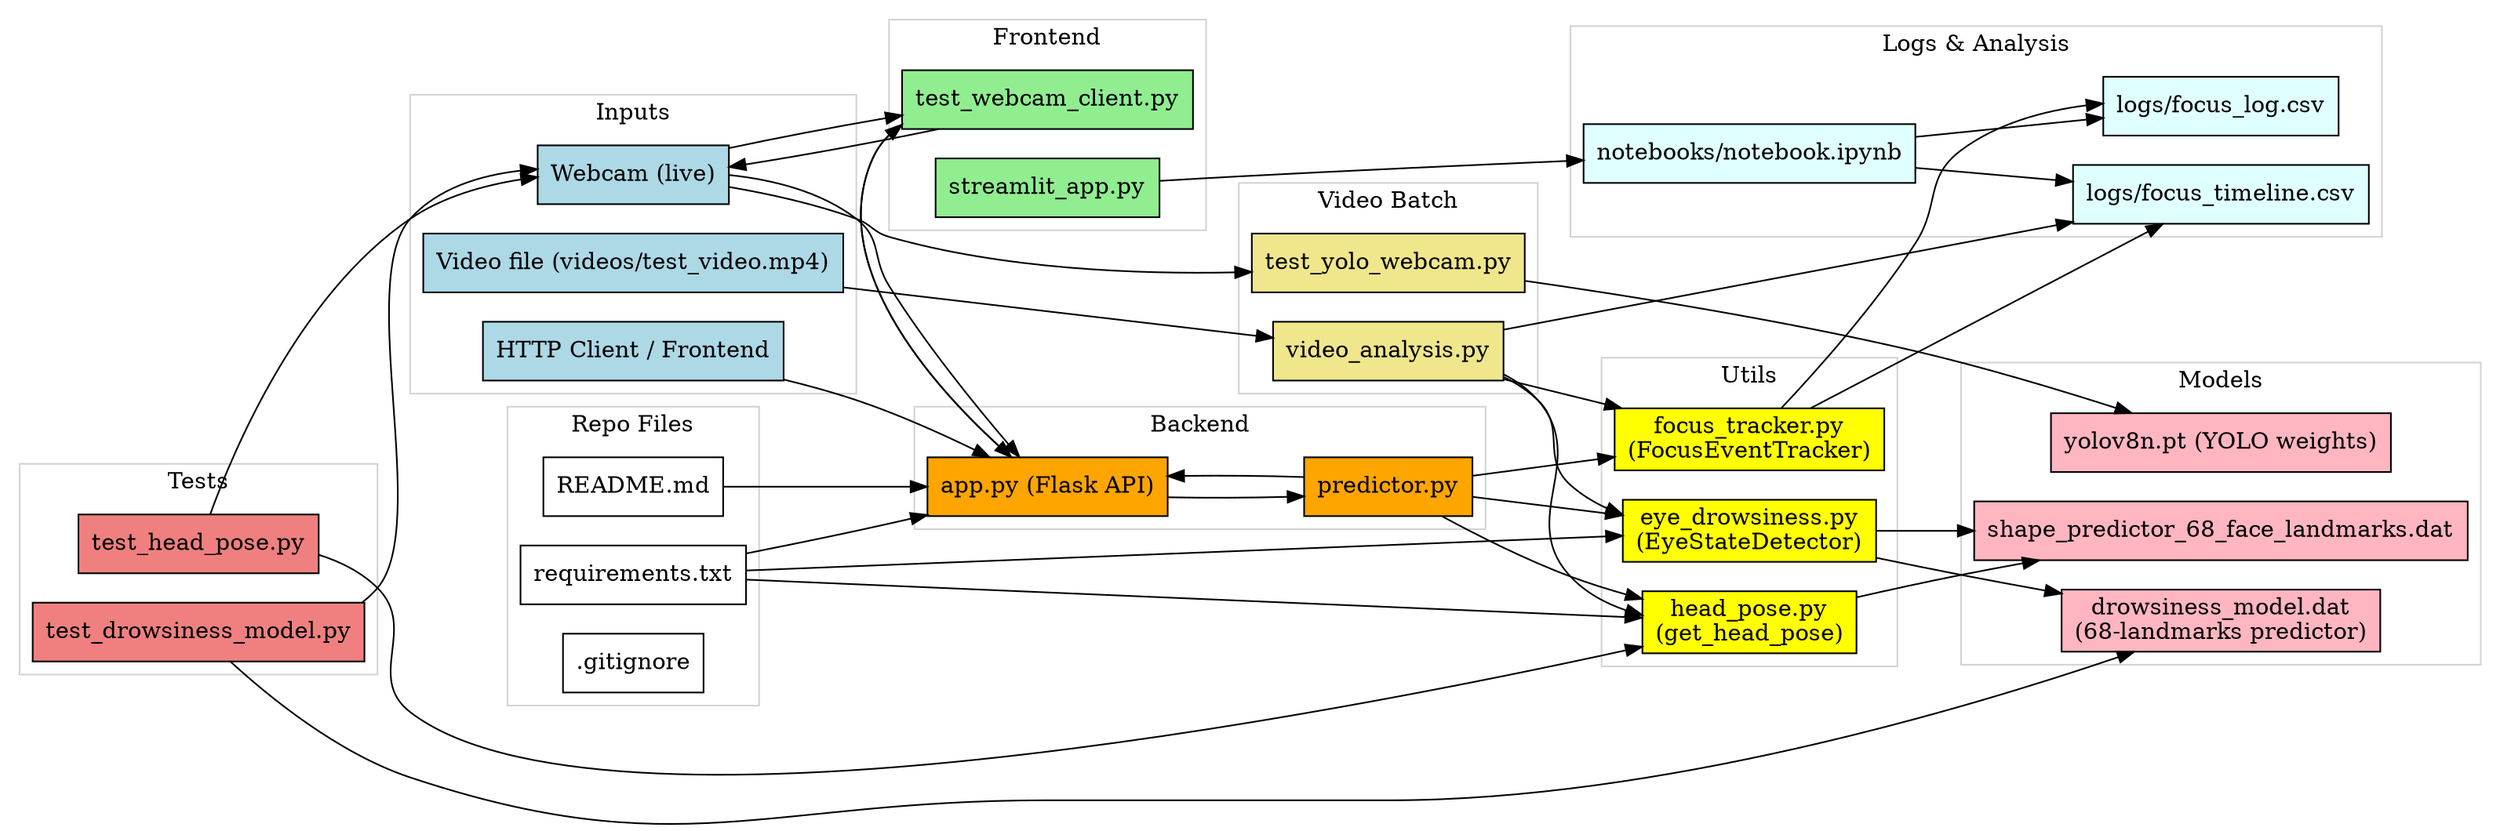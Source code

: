 digraph workflow {
    rankdir=LR;
    node [shape=box, style=filled];

    // === Inputs ===
    subgraph cluster_inputs {
        label="Inputs";
        color=lightgrey;
        A1 [label="Webcam (live)", fillcolor=lightblue];
        A2 [label="Video file (videos/test_video.mp4)", fillcolor=lightblue];
        A3 [label="HTTP Client / Frontend", fillcolor=lightblue];
    }

    // === Frontend ===
    subgraph cluster_frontend {
        label="Frontend";
        color=lightgrey;
        F1 [label="test_webcam_client.py", fillcolor=lightgreen];
        F2 [label="streamlit_app.py", fillcolor=lightgreen];
    }

    // === Backend ===
    subgraph cluster_backend {
        label="Backend";
        color=lightgrey;
        B0 [label="app.py (Flask API)", fillcolor=orange];
        B1 [label="predictor.py", fillcolor=orange];
    }

    // === Utils ===
    subgraph cluster_utils {
        label="Utils";
        color=lightgrey;
        U1 [label="eye_drowsiness.py\n(EyeStateDetector)", fillcolor=yellow];
        U2 [label="head_pose.py\n(get_head_pose)", fillcolor=yellow];
        U3 [label="focus_tracker.py\n(FocusEventTracker)", fillcolor=yellow];
    }

    // === Models ===
    subgraph cluster_models {
        label="Models";
        color=lightgrey;
        M1 [label="drowsiness_model.dat\n(68-landmarks predictor)", fillcolor=lightpink];
        M2 [label="shape_predictor_68_face_landmarks.dat", fillcolor=lightpink];
        M3 [label="yolov8n.pt (YOLO weights)", fillcolor=lightpink];
    }

    // === Video Batch ===
    subgraph cluster_batch {
        label="Video Batch";
        color=lightgrey;
        V1 [label="video_analysis.py", fillcolor=khaki];
        V2 [label="test_yolo_webcam.py", fillcolor=khaki];
    }

    // === Tests ===
    subgraph cluster_tests {
        label="Tests";
        color=lightgrey;
        T1 [label="test_drowsiness_model.py", fillcolor=lightcoral];
        T2 [label="test_head_pose.py", fillcolor=lightcoral];
    }

    // === Logs & Analysis ===
    subgraph cluster_logs {
        label="Logs & Analysis";
        color=lightgrey;
        L1 [label="logs/focus_log.csv", fillcolor=lightcyan];
        L2 [label="logs/focus_timeline.csv", fillcolor=lightcyan];
        N1 [label="notebooks/notebook.ipynb", fillcolor=lightcyan];
    }

    // === Repo Files ===
    subgraph cluster_repo {
        label="Repo Files";
        color=lightgrey;
        R1 [label="README.md", fillcolor=white];
        R2 [label="requirements.txt", fillcolor=white];
        R3 [label=".gitignore", fillcolor=white];
    }

    // === Workflow edges ===
    A1 -> F1;
    A1 -> B0;
    A1 -> V2;
    A2 -> V1;
    A3 -> B0;

    F1 -> B0;
    F2 -> N1;
    B0 -> B1;

    B1 -> U1;
    B1 -> U2;
    B1 -> U3;

    U1 -> M1;
    U1 -> M2;
    U2 -> M2;
    V2 -> M3;

    V1 -> U1;
    V1 -> U2;
    V1 -> U3;
    V1 -> L2;

    U3 -> L1;
    U3 -> L2;

    N1 -> L1;
    N1 -> L2;

    T1 -> M1;
    T1 -> A1;
    T2 -> U2;
    T2 -> A1;

    F1 -> A1;
    B1 -> B0;
    B0 -> F1;

    R1 -> B0;
    R2 -> U1;
    R2 -> U2;
    R2 -> B0;
}
